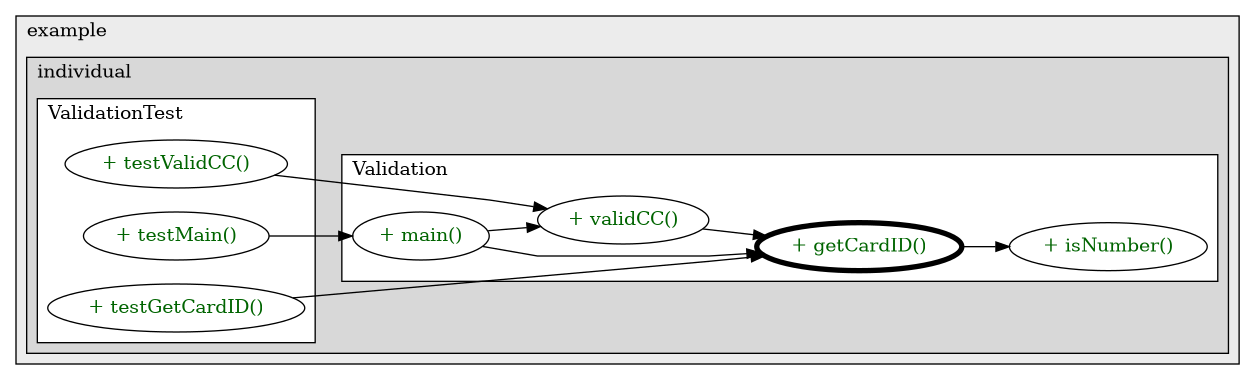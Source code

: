 @startuml

/' diagram meta data start
config=CallConfiguration;
{
  "rootMethod": "com.example.individual.Validation#getCardID(String)",
  "projectClassification": {
    "searchMode": "OpenProject", // OpenProject, AllProjects
    "includedProjects": "",
    "pathEndKeywords": "*.impl",
    "isClientPath": "",
    "isClientName": "",
    "isTestPath": "",
    "isTestName": "",
    "isMappingPath": "",
    "isMappingName": "",
    "isDataAccessPath": "",
    "isDataAccessName": "",
    "isDataStructurePath": "",
    "isDataStructureName": "",
    "isInterfaceStructuresPath": "",
    "isInterfaceStructuresName": "",
    "isEntryPointPath": "",
    "isEntryPointName": "",
    "treatFinalFieldsAsMandatory": false
  },
  "graphRestriction": {
    "classPackageExcludeFilter": "",
    "classPackageIncludeFilter": "",
    "classNameExcludeFilter": "",
    "classNameIncludeFilter": "",
    "methodNameExcludeFilter": "",
    "methodNameIncludeFilter": "",
    "removeByInheritance": "", // inheritance/annotation based filtering is done in a second step
    "removeByAnnotation": "",
    "removeByClassPackage": "", // cleanup the graph after inheritance/annotation based filtering is done
    "removeByClassName": "",
    "cutMappings": false,
    "cutEnum": true,
    "cutTests": true,
    "cutClient": true,
    "cutDataAccess": true,
    "cutInterfaceStructures": true,
    "cutDataStructures": true,
    "cutGetterAndSetter": true,
    "cutConstructors": true
  },
  "graphTraversal": {
    "forwardDepth": 3,
    "backwardDepth": 3,
    "classPackageExcludeFilter": "",
    "classPackageIncludeFilter": "",
    "classNameExcludeFilter": "",
    "classNameIncludeFilter": "",
    "methodNameExcludeFilter": "",
    "methodNameIncludeFilter": "",
    "hideMappings": false,
    "hideDataStructures": false,
    "hidePrivateMethods": true,
    "hideInterfaceCalls": true, // indirection: implementation -> interface (is hidden) -> implementation
    "onlyShowApplicationEntryPoints": false, // root node is included
    "useMethodCallsForStructureDiagram": "ForwardOnly" // ForwardOnly, BothDirections, No
  },
  "details": {
    "aggregation": "GroupByClass", // ByClass, GroupByClass, None
    "showMethodParametersTypes": false,
    "showMethodParametersNames": false,
    "showMethodReturnType": false,
    "showPackageLevels": 2,
    "showCallOrder": false,
    "edgeMode": "MethodsOnly", // TypesOnly, MethodsOnly, TypesAndMethods, MethodsAndDirectTypeUsage
    "showDetailedClassStructure": false
  },
  "rootClass": "com.example.individual.Validation",
  "extensionCallbackMethod": "" // qualified.class.name#methodName - signature: public static String method(String)
}
diagram meta data end '/



digraph g {
    rankdir="LR"
    splines=polyline
    

'nodes 
subgraph cluster_1322970774 { 
   	label=example
	labeljust=l
	fillcolor="#ececec"
	style=filled
   
   subgraph cluster_1335527837 { 
   	label=individual
	labeljust=l
	fillcolor="#d8d8d8"
	style=filled
   
   subgraph cluster_1336838159 { 
   	label=ValidationTest
	labeljust=l
	fillcolor=white
	style=filled
   
   ValidationTest1613365034XXXtestGetCardID0[
	label="+ testGetCardID()"
	style=filled
	fillcolor=white
	tooltip="ValidationTest

null"
	fontcolor=darkgreen
];

ValidationTest1613365034XXXtestMain0[
	label="+ testMain()"
	style=filled
	fillcolor=white
	tooltip="ValidationTest

null"
	fontcolor=darkgreen
];

ValidationTest1613365034XXXtestValidCC0[
	label="+ testValidCC()"
	style=filled
	fillcolor=white
	tooltip="ValidationTest

null"
	fontcolor=darkgreen
];
} 

subgraph cluster_2006514211 { 
   	label=Validation
	labeljust=l
	fillcolor=white
	style=filled
   
   Validation1613365034XXXgetCardID1808118735[
	label="+ getCardID()"
	style=filled
	fillcolor=white
	tooltip="Validation

&#10;  Get the Card type returns the credit card type INVALID = -1; VISA = 0;&#10;  MASTERCARD = 1; AMERICAN_EXPRESS = 2; DISCOVER = 3&#10; "
	penwidth=4
	fontcolor=darkgreen
];

Validation1613365034XXXisNumber1808118735[
	label="+ isNumber()"
	style=filled
	fillcolor=white
	tooltip="Validation

null"
	fontcolor=darkgreen
];

Validation1613365034XXXmain1859653459[
	label="+ main()"
	style=filled
	fillcolor=white
	tooltip="Validation

null"
	fontcolor=darkgreen
];

Validation1613365034XXXvalidCC1808118735[
	label="+ validCC()"
	style=filled
	fillcolor=white
	tooltip="Validation

&#10;  Valid a Credit Card number&#10; "
	fontcolor=darkgreen
];
} 
} 
} 

'edges    
Validation1613365034XXXgetCardID1808118735 -> Validation1613365034XXXisNumber1808118735;
Validation1613365034XXXmain1859653459 -> Validation1613365034XXXgetCardID1808118735;
Validation1613365034XXXmain1859653459 -> Validation1613365034XXXvalidCC1808118735;
Validation1613365034XXXvalidCC1808118735 -> Validation1613365034XXXgetCardID1808118735;
ValidationTest1613365034XXXtestGetCardID0 -> Validation1613365034XXXgetCardID1808118735;
ValidationTest1613365034XXXtestMain0 -> Validation1613365034XXXmain1859653459;
ValidationTest1613365034XXXtestValidCC0 -> Validation1613365034XXXvalidCC1808118735;
    
}
@enduml